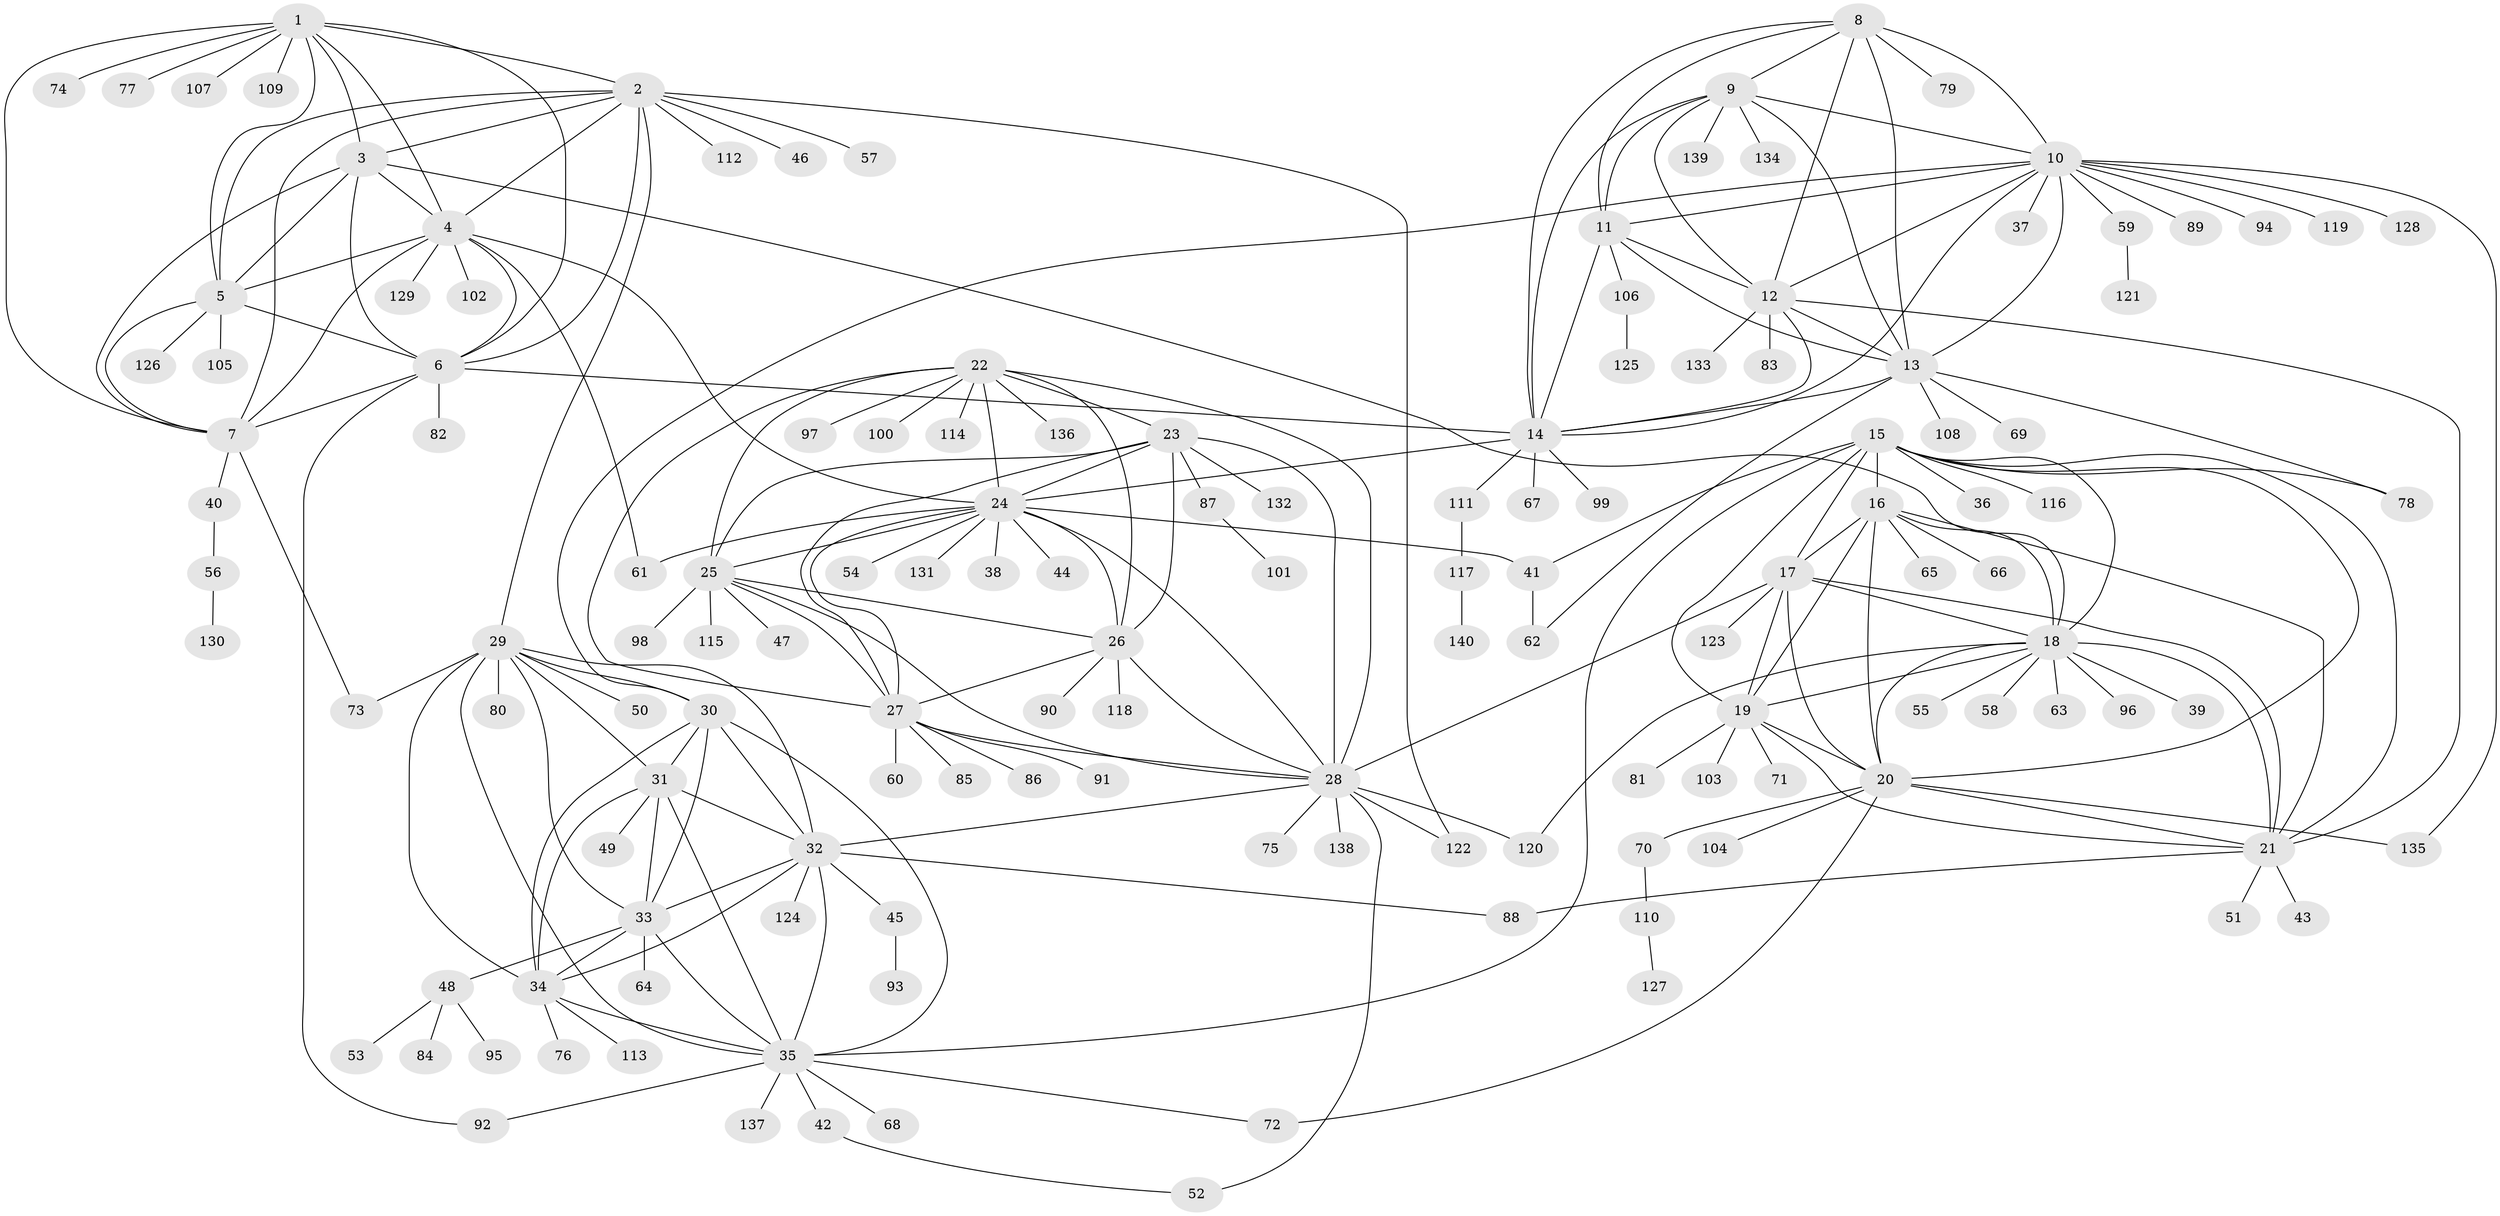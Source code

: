 // Generated by graph-tools (version 1.1) at 2025/37/03/09/25 02:37:24]
// undirected, 140 vertices, 232 edges
graph export_dot {
graph [start="1"]
  node [color=gray90,style=filled];
  1;
  2;
  3;
  4;
  5;
  6;
  7;
  8;
  9;
  10;
  11;
  12;
  13;
  14;
  15;
  16;
  17;
  18;
  19;
  20;
  21;
  22;
  23;
  24;
  25;
  26;
  27;
  28;
  29;
  30;
  31;
  32;
  33;
  34;
  35;
  36;
  37;
  38;
  39;
  40;
  41;
  42;
  43;
  44;
  45;
  46;
  47;
  48;
  49;
  50;
  51;
  52;
  53;
  54;
  55;
  56;
  57;
  58;
  59;
  60;
  61;
  62;
  63;
  64;
  65;
  66;
  67;
  68;
  69;
  70;
  71;
  72;
  73;
  74;
  75;
  76;
  77;
  78;
  79;
  80;
  81;
  82;
  83;
  84;
  85;
  86;
  87;
  88;
  89;
  90;
  91;
  92;
  93;
  94;
  95;
  96;
  97;
  98;
  99;
  100;
  101;
  102;
  103;
  104;
  105;
  106;
  107;
  108;
  109;
  110;
  111;
  112;
  113;
  114;
  115;
  116;
  117;
  118;
  119;
  120;
  121;
  122;
  123;
  124;
  125;
  126;
  127;
  128;
  129;
  130;
  131;
  132;
  133;
  134;
  135;
  136;
  137;
  138;
  139;
  140;
  1 -- 2;
  1 -- 3;
  1 -- 4;
  1 -- 5;
  1 -- 6;
  1 -- 7;
  1 -- 74;
  1 -- 77;
  1 -- 107;
  1 -- 109;
  2 -- 3;
  2 -- 4;
  2 -- 5;
  2 -- 6;
  2 -- 7;
  2 -- 29;
  2 -- 46;
  2 -- 57;
  2 -- 112;
  2 -- 122;
  3 -- 4;
  3 -- 5;
  3 -- 6;
  3 -- 7;
  3 -- 18;
  4 -- 5;
  4 -- 6;
  4 -- 7;
  4 -- 24;
  4 -- 61;
  4 -- 102;
  4 -- 129;
  5 -- 6;
  5 -- 7;
  5 -- 105;
  5 -- 126;
  6 -- 7;
  6 -- 14;
  6 -- 82;
  6 -- 92;
  7 -- 40;
  7 -- 73;
  8 -- 9;
  8 -- 10;
  8 -- 11;
  8 -- 12;
  8 -- 13;
  8 -- 14;
  8 -- 79;
  9 -- 10;
  9 -- 11;
  9 -- 12;
  9 -- 13;
  9 -- 14;
  9 -- 134;
  9 -- 139;
  10 -- 11;
  10 -- 12;
  10 -- 13;
  10 -- 14;
  10 -- 30;
  10 -- 37;
  10 -- 59;
  10 -- 89;
  10 -- 94;
  10 -- 119;
  10 -- 128;
  10 -- 135;
  11 -- 12;
  11 -- 13;
  11 -- 14;
  11 -- 106;
  12 -- 13;
  12 -- 14;
  12 -- 21;
  12 -- 83;
  12 -- 133;
  13 -- 14;
  13 -- 62;
  13 -- 69;
  13 -- 78;
  13 -- 108;
  14 -- 24;
  14 -- 67;
  14 -- 99;
  14 -- 111;
  15 -- 16;
  15 -- 17;
  15 -- 18;
  15 -- 19;
  15 -- 20;
  15 -- 21;
  15 -- 35;
  15 -- 36;
  15 -- 41;
  15 -- 78;
  15 -- 116;
  16 -- 17;
  16 -- 18;
  16 -- 19;
  16 -- 20;
  16 -- 21;
  16 -- 65;
  16 -- 66;
  17 -- 18;
  17 -- 19;
  17 -- 20;
  17 -- 21;
  17 -- 28;
  17 -- 123;
  18 -- 19;
  18 -- 20;
  18 -- 21;
  18 -- 39;
  18 -- 55;
  18 -- 58;
  18 -- 63;
  18 -- 96;
  18 -- 120;
  19 -- 20;
  19 -- 21;
  19 -- 71;
  19 -- 81;
  19 -- 103;
  20 -- 21;
  20 -- 70;
  20 -- 72;
  20 -- 104;
  20 -- 135;
  21 -- 43;
  21 -- 51;
  21 -- 88;
  22 -- 23;
  22 -- 24;
  22 -- 25;
  22 -- 26;
  22 -- 27;
  22 -- 28;
  22 -- 97;
  22 -- 100;
  22 -- 114;
  22 -- 136;
  23 -- 24;
  23 -- 25;
  23 -- 26;
  23 -- 27;
  23 -- 28;
  23 -- 87;
  23 -- 132;
  24 -- 25;
  24 -- 26;
  24 -- 27;
  24 -- 28;
  24 -- 38;
  24 -- 41;
  24 -- 44;
  24 -- 54;
  24 -- 61;
  24 -- 131;
  25 -- 26;
  25 -- 27;
  25 -- 28;
  25 -- 47;
  25 -- 98;
  25 -- 115;
  26 -- 27;
  26 -- 28;
  26 -- 90;
  26 -- 118;
  27 -- 28;
  27 -- 60;
  27 -- 85;
  27 -- 86;
  27 -- 91;
  28 -- 32;
  28 -- 52;
  28 -- 75;
  28 -- 120;
  28 -- 122;
  28 -- 138;
  29 -- 30;
  29 -- 31;
  29 -- 32;
  29 -- 33;
  29 -- 34;
  29 -- 35;
  29 -- 50;
  29 -- 73;
  29 -- 80;
  30 -- 31;
  30 -- 32;
  30 -- 33;
  30 -- 34;
  30 -- 35;
  31 -- 32;
  31 -- 33;
  31 -- 34;
  31 -- 35;
  31 -- 49;
  32 -- 33;
  32 -- 34;
  32 -- 35;
  32 -- 45;
  32 -- 88;
  32 -- 124;
  33 -- 34;
  33 -- 35;
  33 -- 48;
  33 -- 64;
  34 -- 35;
  34 -- 76;
  34 -- 113;
  35 -- 42;
  35 -- 68;
  35 -- 72;
  35 -- 92;
  35 -- 137;
  40 -- 56;
  41 -- 62;
  42 -- 52;
  45 -- 93;
  48 -- 53;
  48 -- 84;
  48 -- 95;
  56 -- 130;
  59 -- 121;
  70 -- 110;
  87 -- 101;
  106 -- 125;
  110 -- 127;
  111 -- 117;
  117 -- 140;
}
